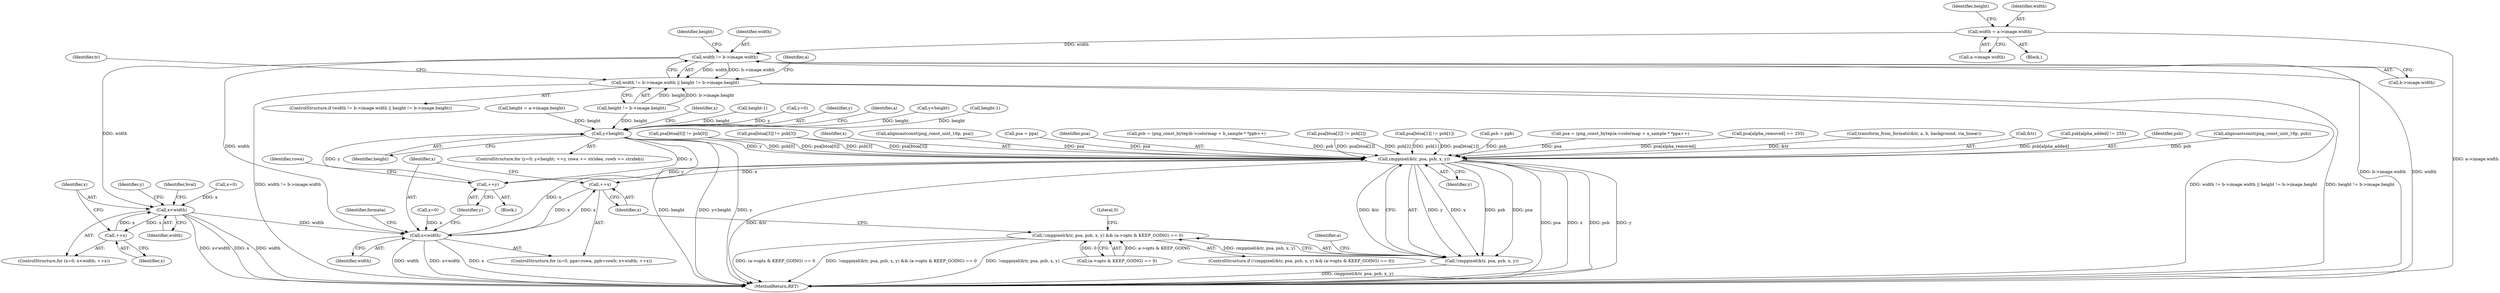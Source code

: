 digraph "0_Android_9d4853418ab2f754c2b63e091c29c5529b8b86ca_27@pointer" {
"1000223" [label="(Call,width != b->image.width)"];
"1000174" [label="(Call,width = a->image.width)"];
"1000222" [label="(Call,width != b->image.width || height != b->image.height)"];
"1000361" [label="(Call,x<width)"];
"1000364" [label="(Call,++x)"];
"1000836" [label="(Call,x<width)"];
"1000839" [label="(Call,++x)"];
"1001059" [label="(Call,cmppixel(&tr, psa, psb, x, y))"];
"1000811" [label="(Call,++y)"];
"1000807" [label="(Call,y<height)"];
"1001058" [label="(Call,!cmppixel(&tr, psa, psb, x, y))"];
"1001057" [label="(Call,!cmppixel(&tr, psa, psb, x, y) && (a->opts & KEEP_GOING) == 0)"];
"1000811" [label="(Call,++y)"];
"1000183" [label="(Identifier,height)"];
"1001064" [label="(Identifier,x)"];
"1000905" [label="(Call,aligncastconst(png_const_uint_16p, psa))"];
"1000863" [label="(Call,psa = ppa)"];
"1000836" [label="(Call,x<width)"];
"1000846" [label="(Identifier,formata)"];
"1001062" [label="(Identifier,psa)"];
"1000873" [label="(Call,psb = (png_const_bytep)b->colormap + b_sample * *ppb++)"];
"1000807" [label="(Call,y<height)"];
"1000362" [label="(Identifier,x)"];
"1000223" [label="(Call,width != b->image.width)"];
"1001020" [label="(Call,psa[btoa[1]] != psb[1])"];
"1000221" [label="(ControlStructure,if (width != b->image.width || height != b->image.height))"];
"1000809" [label="(Identifier,height)"];
"1000838" [label="(Identifier,width)"];
"1000827" [label="(Identifier,x)"];
"1000285" [label="(Call,height-1)"];
"1000175" [label="(Identifier,width)"];
"1001065" [label="(Identifier,y)"];
"1000888" [label="(Call,psb = ppb)"];
"1000369" [label="(Identifier,bval)"];
"1001066" [label="(Call,(a->opts & KEEP_GOING) == 0)"];
"1000364" [label="(Call,++x)"];
"1000357" [label="(ControlStructure,for (x=0; x<width; ++x))"];
"1000174" [label="(Call,width = a->image.width)"];
"1001059" [label="(Call,cmppixel(&tr, psa, psb, x, y))"];
"1000848" [label="(Call,psa = (png_const_bytep)a->colormap + a_sample * *ppa++)"];
"1000224" [label="(Identifier,width)"];
"1000985" [label="(Call,psa[alpha_removed] == 255)"];
"1000803" [label="(ControlStructure,for (y=0; y<height; ++y, rowa += stridea, rowb += strideb))"];
"1000231" [label="(Identifier,height)"];
"1000840" [label="(Identifier,x)"];
"1000804" [label="(Call,y=0)"];
"1000239" [label="(Identifier,a)"];
"1000176" [label="(Call,a->image.width)"];
"1000358" [label="(Call,x=0)"];
"1001058" [label="(Call,!cmppixel(&tr, psa, psb, x, y))"];
"1000247" [label="(Call,transform_from_formats(&tr, a, b, background, via_linear))"];
"1001057" [label="(Call,!cmppixel(&tr, psa, psb, x, y) && (a->opts & KEEP_GOING) == 0)"];
"1000826" [label="(Call,x=0)"];
"1001060" [label="(Call,&tr)"];
"1000222" [label="(Call,width != b->image.width || height != b->image.height)"];
"1001069" [label="(Identifier,a)"];
"1000812" [label="(Identifier,y)"];
"1000230" [label="(Call,height != b->image.height)"];
"1001128" [label="(MethodReturn,RET)"];
"1001047" [label="(Call,psb[alpha_added] != 255)"];
"1001063" [label="(Identifier,psb)"];
"1000911" [label="(Call,aligncastconst(png_const_uint_16p, psb))"];
"1000808" [label="(Identifier,y)"];
"1000810" [label="(Block,)"];
"1000365" [label="(Identifier,x)"];
"1000347" [label="(Identifier,y)"];
"1000363" [label="(Identifier,width)"];
"1001078" [label="(Identifier,a)"];
"1000815" [label="(Identifier,rowa)"];
"1000225" [label="(Call,b->image.width)"];
"1000839" [label="(Call,++x)"];
"1000341" [label="(Call,y<height)"];
"1000144" [label="(Block,)"];
"1000837" [label="(Identifier,x)"];
"1000297" [label="(Call,height-1)"];
"1001008" [label="(Call,psa[btoa[2]] != psb[2])"];
"1001032" [label="(Call,psa[btoa[0]] != psb[0])"];
"1001056" [label="(ControlStructure,if (!cmppixel(&tr, psa, psb, x, y) && (a->opts & KEEP_GOING) == 0))"];
"1000996" [label="(Call,psa[btoa[3]] != psb[3])"];
"1000824" [label="(ControlStructure,for (x=0, ppa=rowa, ppb=rowb; x<width; ++x))"];
"1000361" [label="(Call,x<width)"];
"1000182" [label="(Call,height = a->image.height)"];
"1000249" [label="(Identifier,tr)"];
"1001074" [label="(Literal,0)"];
"1000223" -> "1000222"  [label="AST: "];
"1000223" -> "1000225"  [label="CFG: "];
"1000224" -> "1000223"  [label="AST: "];
"1000225" -> "1000223"  [label="AST: "];
"1000231" -> "1000223"  [label="CFG: "];
"1000222" -> "1000223"  [label="CFG: "];
"1000223" -> "1001128"  [label="DDG: b->image.width"];
"1000223" -> "1001128"  [label="DDG: width"];
"1000223" -> "1000222"  [label="DDG: width"];
"1000223" -> "1000222"  [label="DDG: b->image.width"];
"1000174" -> "1000223"  [label="DDG: width"];
"1000223" -> "1000361"  [label="DDG: width"];
"1000223" -> "1000836"  [label="DDG: width"];
"1000174" -> "1000144"  [label="AST: "];
"1000174" -> "1000176"  [label="CFG: "];
"1000175" -> "1000174"  [label="AST: "];
"1000176" -> "1000174"  [label="AST: "];
"1000183" -> "1000174"  [label="CFG: "];
"1000174" -> "1001128"  [label="DDG: a->image.width"];
"1000222" -> "1000221"  [label="AST: "];
"1000222" -> "1000230"  [label="CFG: "];
"1000230" -> "1000222"  [label="AST: "];
"1000239" -> "1000222"  [label="CFG: "];
"1000249" -> "1000222"  [label="CFG: "];
"1000222" -> "1001128"  [label="DDG: width != b->image.width"];
"1000222" -> "1001128"  [label="DDG: width != b->image.width || height != b->image.height"];
"1000222" -> "1001128"  [label="DDG: height != b->image.height"];
"1000230" -> "1000222"  [label="DDG: height"];
"1000230" -> "1000222"  [label="DDG: b->image.height"];
"1000361" -> "1000357"  [label="AST: "];
"1000361" -> "1000363"  [label="CFG: "];
"1000362" -> "1000361"  [label="AST: "];
"1000363" -> "1000361"  [label="AST: "];
"1000369" -> "1000361"  [label="CFG: "];
"1000347" -> "1000361"  [label="CFG: "];
"1000361" -> "1001128"  [label="DDG: x<width"];
"1000361" -> "1001128"  [label="DDG: x"];
"1000361" -> "1001128"  [label="DDG: width"];
"1000364" -> "1000361"  [label="DDG: x"];
"1000358" -> "1000361"  [label="DDG: x"];
"1000361" -> "1000364"  [label="DDG: x"];
"1000361" -> "1000836"  [label="DDG: width"];
"1000364" -> "1000357"  [label="AST: "];
"1000364" -> "1000365"  [label="CFG: "];
"1000365" -> "1000364"  [label="AST: "];
"1000362" -> "1000364"  [label="CFG: "];
"1000836" -> "1000824"  [label="AST: "];
"1000836" -> "1000838"  [label="CFG: "];
"1000837" -> "1000836"  [label="AST: "];
"1000838" -> "1000836"  [label="AST: "];
"1000846" -> "1000836"  [label="CFG: "];
"1000812" -> "1000836"  [label="CFG: "];
"1000836" -> "1001128"  [label="DDG: width"];
"1000836" -> "1001128"  [label="DDG: x<width"];
"1000836" -> "1001128"  [label="DDG: x"];
"1000826" -> "1000836"  [label="DDG: x"];
"1000839" -> "1000836"  [label="DDG: x"];
"1000836" -> "1000839"  [label="DDG: x"];
"1000836" -> "1001059"  [label="DDG: x"];
"1000839" -> "1000824"  [label="AST: "];
"1000839" -> "1000840"  [label="CFG: "];
"1000840" -> "1000839"  [label="AST: "];
"1000837" -> "1000839"  [label="CFG: "];
"1001059" -> "1000839"  [label="DDG: x"];
"1001059" -> "1001058"  [label="AST: "];
"1001059" -> "1001065"  [label="CFG: "];
"1001060" -> "1001059"  [label="AST: "];
"1001062" -> "1001059"  [label="AST: "];
"1001063" -> "1001059"  [label="AST: "];
"1001064" -> "1001059"  [label="AST: "];
"1001065" -> "1001059"  [label="AST: "];
"1001058" -> "1001059"  [label="CFG: "];
"1001059" -> "1001128"  [label="DDG: psa"];
"1001059" -> "1001128"  [label="DDG: x"];
"1001059" -> "1001128"  [label="DDG: psb"];
"1001059" -> "1001128"  [label="DDG: y"];
"1001059" -> "1001128"  [label="DDG: &tr"];
"1001059" -> "1000811"  [label="DDG: y"];
"1001059" -> "1001058"  [label="DDG: y"];
"1001059" -> "1001058"  [label="DDG: x"];
"1001059" -> "1001058"  [label="DDG: psb"];
"1001059" -> "1001058"  [label="DDG: psa"];
"1001059" -> "1001058"  [label="DDG: &tr"];
"1000247" -> "1001059"  [label="DDG: &tr"];
"1000848" -> "1001059"  [label="DDG: psa"];
"1001020" -> "1001059"  [label="DDG: psa[btoa[1]]"];
"1001020" -> "1001059"  [label="DDG: psb[1]"];
"1000905" -> "1001059"  [label="DDG: psa"];
"1001008" -> "1001059"  [label="DDG: psa[btoa[2]]"];
"1001008" -> "1001059"  [label="DDG: psb[2]"];
"1001032" -> "1001059"  [label="DDG: psa[btoa[0]]"];
"1001032" -> "1001059"  [label="DDG: psb[0]"];
"1000985" -> "1001059"  [label="DDG: psa[alpha_removed]"];
"1000996" -> "1001059"  [label="DDG: psa[btoa[3]]"];
"1000996" -> "1001059"  [label="DDG: psb[3]"];
"1000863" -> "1001059"  [label="DDG: psa"];
"1000873" -> "1001059"  [label="DDG: psb"];
"1001047" -> "1001059"  [label="DDG: psb[alpha_added]"];
"1000888" -> "1001059"  [label="DDG: psb"];
"1000911" -> "1001059"  [label="DDG: psb"];
"1000807" -> "1001059"  [label="DDG: y"];
"1000811" -> "1000810"  [label="AST: "];
"1000811" -> "1000812"  [label="CFG: "];
"1000812" -> "1000811"  [label="AST: "];
"1000815" -> "1000811"  [label="CFG: "];
"1000811" -> "1000807"  [label="DDG: y"];
"1000807" -> "1000811"  [label="DDG: y"];
"1000807" -> "1000803"  [label="AST: "];
"1000807" -> "1000809"  [label="CFG: "];
"1000808" -> "1000807"  [label="AST: "];
"1000809" -> "1000807"  [label="AST: "];
"1000827" -> "1000807"  [label="CFG: "];
"1001078" -> "1000807"  [label="CFG: "];
"1000807" -> "1001128"  [label="DDG: y<height"];
"1000807" -> "1001128"  [label="DDG: y"];
"1000807" -> "1001128"  [label="DDG: height"];
"1000804" -> "1000807"  [label="DDG: y"];
"1000341" -> "1000807"  [label="DDG: height"];
"1000230" -> "1000807"  [label="DDG: height"];
"1000182" -> "1000807"  [label="DDG: height"];
"1000285" -> "1000807"  [label="DDG: height"];
"1000297" -> "1000807"  [label="DDG: height"];
"1001058" -> "1001057"  [label="AST: "];
"1001069" -> "1001058"  [label="CFG: "];
"1001057" -> "1001058"  [label="CFG: "];
"1001058" -> "1001128"  [label="DDG: cmppixel(&tr, psa, psb, x, y)"];
"1001058" -> "1001057"  [label="DDG: cmppixel(&tr, psa, psb, x, y)"];
"1001057" -> "1001056"  [label="AST: "];
"1001057" -> "1001066"  [label="CFG: "];
"1001066" -> "1001057"  [label="AST: "];
"1001074" -> "1001057"  [label="CFG: "];
"1000840" -> "1001057"  [label="CFG: "];
"1001057" -> "1001128"  [label="DDG: (a->opts & KEEP_GOING) == 0"];
"1001057" -> "1001128"  [label="DDG: !cmppixel(&tr, psa, psb, x, y) && (a->opts & KEEP_GOING) == 0"];
"1001057" -> "1001128"  [label="DDG: !cmppixel(&tr, psa, psb, x, y)"];
"1001066" -> "1001057"  [label="DDG: a->opts & KEEP_GOING"];
"1001066" -> "1001057"  [label="DDG: 0"];
}
